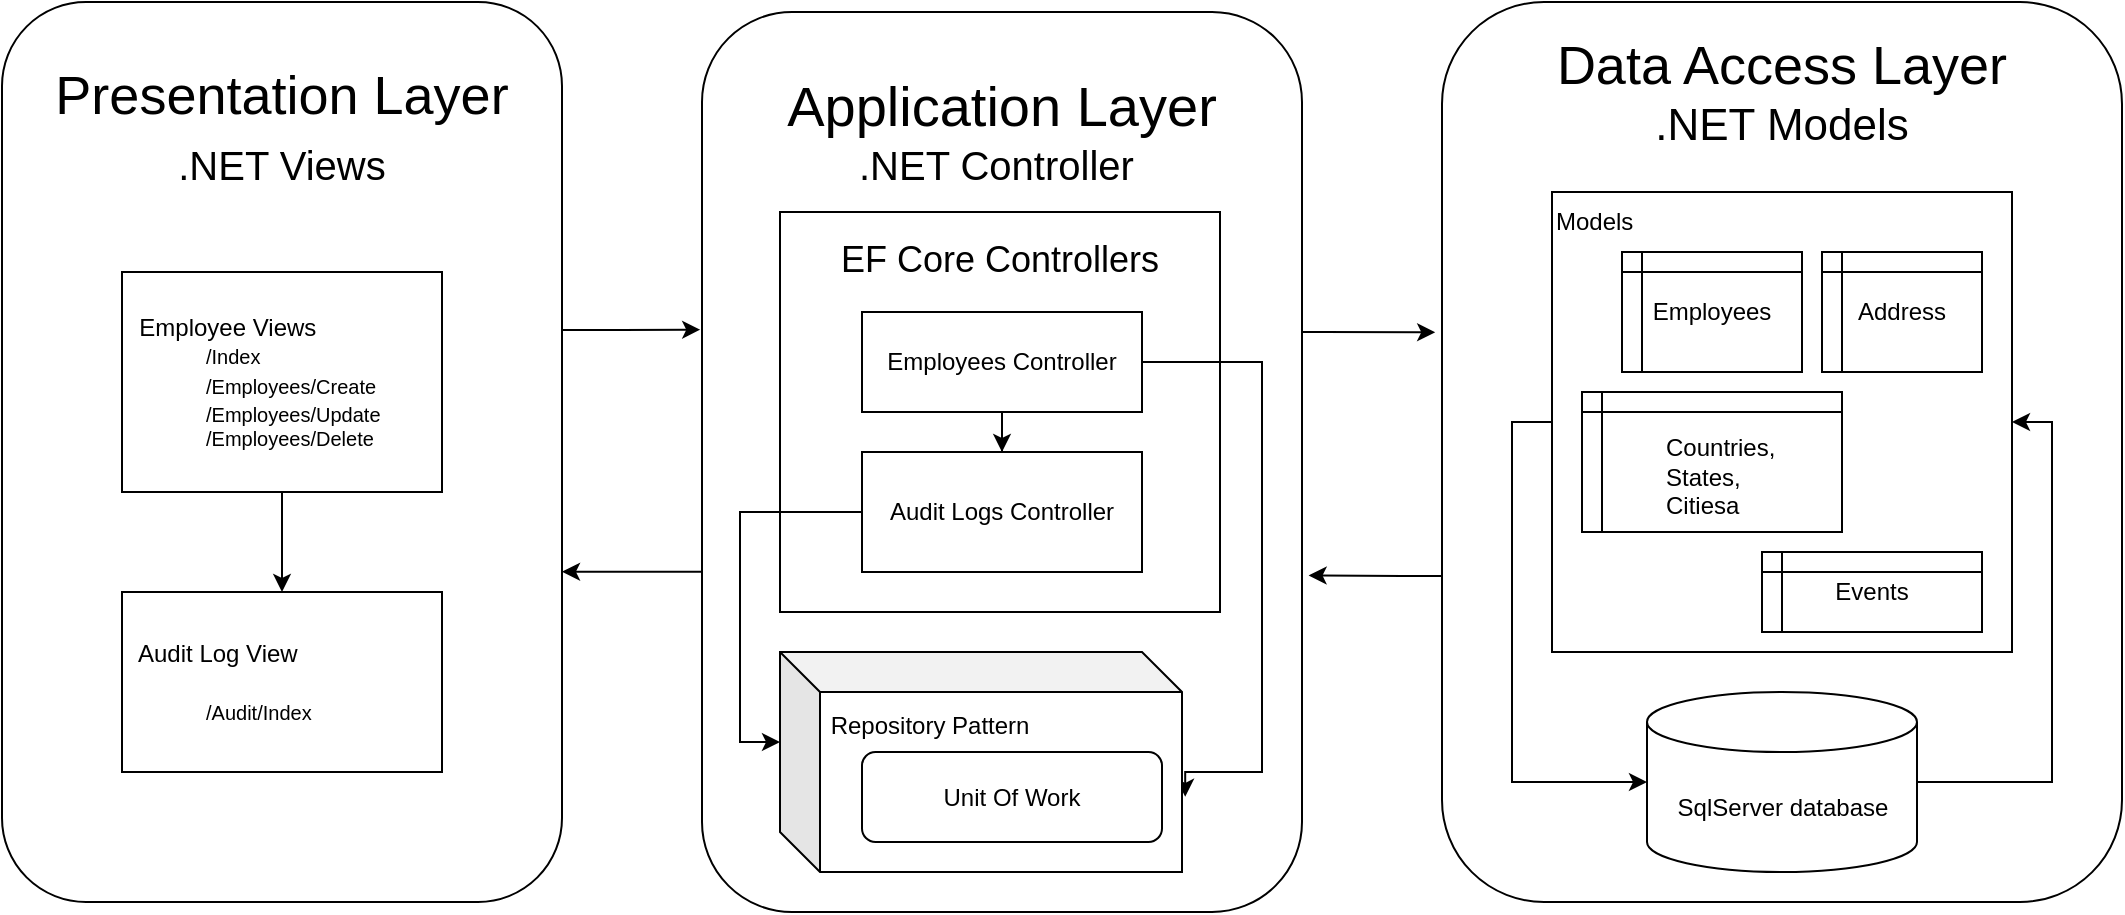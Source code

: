 <mxfile version="21.6.7" type="github">
  <diagram name="Page-1" id="90a13364-a465-7bf4-72fc-28e22215d7a0">
    <mxGraphModel dx="2172" dy="3488" grid="1" gridSize="10" guides="1" tooltips="1" connect="1" arrows="1" fold="1" page="1" pageScale="1.5" pageWidth="1169" pageHeight="826" background="none" math="0" shadow="0">
      <root>
        <mxCell id="0" style=";html=1;" />
        <mxCell id="1" style=";html=1;" parent="0" />
        <mxCell id="S3np2wyYtWhF908Oe0H_-33" style="edgeStyle=orthogonalEdgeStyle;rounded=0;orthogonalLoop=1;jettySize=auto;html=1;entryX=-0.003;entryY=0.353;entryDx=0;entryDy=0;entryPerimeter=0;" edge="1" parent="1" source="S3np2wyYtWhF908Oe0H_-2" target="S3np2wyYtWhF908Oe0H_-3">
          <mxGeometry relative="1" as="geometry">
            <Array as="points">
              <mxPoint x="630" y="559" />
              <mxPoint x="630" y="559" />
            </Array>
          </mxGeometry>
        </mxCell>
        <mxCell id="S3np2wyYtWhF908Oe0H_-2" value="&lt;font style=&quot;font-size: 27px;&quot;&gt;Presentation Layer&lt;br&gt;&lt;/font&gt;&lt;font style=&quot;font-size: 20px;&quot;&gt;.NET Views&lt;/font&gt;&lt;font style=&quot;font-size: 27px;&quot;&gt;&lt;br&gt;&lt;br&gt;&lt;br&gt;&lt;br&gt;&lt;br&gt;&lt;br&gt;&lt;br&gt;&lt;br&gt;&lt;br&gt;&lt;br&gt;&lt;br&gt;&lt;/font&gt;" style="rounded=1;whiteSpace=wrap;html=1;" vertex="1" parent="1">
          <mxGeometry x="320" y="395" width="280" height="450" as="geometry" />
        </mxCell>
        <mxCell id="S3np2wyYtWhF908Oe0H_-34" style="edgeStyle=orthogonalEdgeStyle;rounded=0;orthogonalLoop=1;jettySize=auto;html=1;entryX=1;entryY=0.633;entryDx=0;entryDy=0;entryPerimeter=0;" edge="1" parent="1" source="S3np2wyYtWhF908Oe0H_-3" target="S3np2wyYtWhF908Oe0H_-2">
          <mxGeometry relative="1" as="geometry">
            <Array as="points">
              <mxPoint x="680" y="680" />
              <mxPoint x="680" y="680" />
            </Array>
          </mxGeometry>
        </mxCell>
        <mxCell id="S3np2wyYtWhF908Oe0H_-35" style="edgeStyle=orthogonalEdgeStyle;rounded=0;orthogonalLoop=1;jettySize=auto;html=1;entryX=-0.01;entryY=0.367;entryDx=0;entryDy=0;entryPerimeter=0;" edge="1" parent="1" source="S3np2wyYtWhF908Oe0H_-3" target="S3np2wyYtWhF908Oe0H_-4">
          <mxGeometry relative="1" as="geometry">
            <Array as="points">
              <mxPoint x="980" y="560" />
              <mxPoint x="980" y="560" />
            </Array>
          </mxGeometry>
        </mxCell>
        <mxCell id="S3np2wyYtWhF908Oe0H_-3" value="&lt;font&gt;&lt;span style=&quot;font-size: 28px;&quot;&gt;Application Layer&lt;/span&gt;&lt;/font&gt;&lt;font style=&quot;&quot;&gt;&lt;br&gt;&lt;font style=&quot;font-size: 20px;&quot;&gt;.NET Controller&amp;nbsp;&lt;/font&gt;&lt;/font&gt;&lt;font&gt;&lt;br&gt;&lt;br&gt;&lt;br&gt;&lt;br&gt;&lt;br&gt;&lt;br&gt;&lt;br&gt;&lt;br&gt;&lt;br&gt;&lt;br&gt;&lt;br&gt;&lt;br&gt;&lt;br&gt;&lt;br&gt;&lt;br&gt;&lt;br&gt;&lt;br&gt;&lt;br&gt;&lt;br&gt;&lt;br&gt;&lt;br&gt;&lt;br&gt;&lt;br&gt;&lt;br&gt;&lt;/font&gt;" style="rounded=1;whiteSpace=wrap;html=1;align=center;" vertex="1" parent="1">
          <mxGeometry x="670" y="400" width="300" height="450" as="geometry" />
        </mxCell>
        <mxCell id="S3np2wyYtWhF908Oe0H_-37" style="edgeStyle=orthogonalEdgeStyle;rounded=0;orthogonalLoop=1;jettySize=auto;html=1;entryX=1.011;entryY=0.626;entryDx=0;entryDy=0;entryPerimeter=0;" edge="1" parent="1" source="S3np2wyYtWhF908Oe0H_-4" target="S3np2wyYtWhF908Oe0H_-3">
          <mxGeometry relative="1" as="geometry">
            <Array as="points">
              <mxPoint x="1020" y="682" />
              <mxPoint x="1020" y="682" />
            </Array>
          </mxGeometry>
        </mxCell>
        <mxCell id="S3np2wyYtWhF908Oe0H_-4" value="&lt;font&gt;&lt;span style=&quot;font-size: 27px;&quot;&gt;Data Access Layer&lt;/span&gt;&lt;br&gt;&lt;/font&gt;&lt;font style=&quot;font-size: 22px;&quot;&gt;.NET Models&lt;/font&gt;&lt;font&gt;&lt;br&gt;&lt;br&gt;&lt;br&gt;&lt;br&gt;&lt;br&gt;&lt;br&gt;&lt;br&gt;&lt;br&gt;&lt;br&gt;&lt;br&gt;&lt;br&gt;&lt;br&gt;&lt;br&gt;&lt;br&gt;&lt;br&gt;&lt;br&gt;&lt;br&gt;&lt;br&gt;&lt;br&gt;&lt;br&gt;&lt;br&gt;&lt;br&gt;&lt;br&gt;&lt;br&gt;&lt;br&gt;&lt;br&gt;&lt;/font&gt;" style="rounded=1;whiteSpace=wrap;html=1;" vertex="1" parent="1">
          <mxGeometry x="1040" y="395" width="340" height="450" as="geometry" />
        </mxCell>
        <mxCell id="S3np2wyYtWhF908Oe0H_-9" style="edgeStyle=orthogonalEdgeStyle;rounded=0;orthogonalLoop=1;jettySize=auto;html=1;" edge="1" parent="1" source="S3np2wyYtWhF908Oe0H_-5" target="S3np2wyYtWhF908Oe0H_-6">
          <mxGeometry relative="1" as="geometry" />
        </mxCell>
        <mxCell id="S3np2wyYtWhF908Oe0H_-5" value="&lt;blockquote style=&quot;margin: 0 0 0 40px; border: none; padding: 0px;&quot;&gt;&lt;/blockquote&gt;&lt;span style=&quot;background-color: initial;&quot;&gt;&amp;nbsp; Employee Views&lt;/span&gt;&lt;br style=&quot;border-color: var(--border-color);&quot;&gt;&lt;blockquote style=&quot;margin: 0 0 0 40px; border: none; padding: 0px;&quot;&gt;&lt;span style=&quot;background-color: initial; font-size: 10px;&quot;&gt;/Index&lt;/span&gt;&lt;br style=&quot;border-color: var(--border-color);&quot;&gt;&lt;span style=&quot;border-color: var(--border-color); background-color: initial; font-size: 10px;&quot;&gt;/Employees/Create&lt;/span&gt;&lt;span style=&quot;background-color: initial; font-size: 10px;&quot;&gt;&lt;br&gt;&lt;/span&gt;&lt;font style=&quot;font-size: 10px;&quot;&gt;&lt;span style=&quot;border-color: var(--border-color); background-color: initial;&quot;&gt;/Employees/Update&lt;/span&gt;&lt;div style=&quot;&quot;&gt;&lt;span style=&quot;border-color: var(--border-color); background-color: initial;&quot;&gt;/Employees/Delete&lt;/span&gt;&lt;br&gt;&lt;/div&gt;&lt;/font&gt;&lt;/blockquote&gt;" style="rounded=0;whiteSpace=wrap;html=1;align=left;" vertex="1" parent="1">
          <mxGeometry x="380" y="530" width="160" height="110" as="geometry" />
        </mxCell>
        <mxCell id="S3np2wyYtWhF908Oe0H_-6" value="&amp;nbsp; Audit Log View&lt;br&gt;&lt;font style=&quot;font-size: 10px;&quot;&gt;&lt;br&gt;&lt;/font&gt;&lt;blockquote style=&quot;margin: 0 0 0 40px; border: none; padding: 0px;&quot;&gt;&lt;font style=&quot;font-size: 10px;&quot;&gt;/Audit/Index&lt;/font&gt;&lt;br&gt;&lt;/blockquote&gt;" style="rounded=0;whiteSpace=wrap;html=1;align=left;" vertex="1" parent="1">
          <mxGeometry x="380" y="690" width="160" height="90" as="geometry" />
        </mxCell>
        <mxCell id="S3np2wyYtWhF908Oe0H_-11" value="&lt;font style=&quot;font-size: 18px;&quot;&gt;EF Core Controllers&lt;br&gt;&lt;br&gt;&lt;br&gt;&lt;br&gt;&lt;br&gt;&lt;br&gt;&lt;br&gt;&lt;br&gt;&lt;/font&gt;" style="rounded=0;whiteSpace=wrap;html=1;" vertex="1" parent="1">
          <mxGeometry x="709" y="500" width="220" height="200" as="geometry" />
        </mxCell>
        <mxCell id="S3np2wyYtWhF908Oe0H_-14" style="edgeStyle=orthogonalEdgeStyle;rounded=0;orthogonalLoop=1;jettySize=auto;html=1;entryX=0.5;entryY=0;entryDx=0;entryDy=0;" edge="1" parent="1" source="S3np2wyYtWhF908Oe0H_-12" target="S3np2wyYtWhF908Oe0H_-13">
          <mxGeometry relative="1" as="geometry" />
        </mxCell>
        <mxCell id="S3np2wyYtWhF908Oe0H_-41" style="edgeStyle=orthogonalEdgeStyle;rounded=0;orthogonalLoop=1;jettySize=auto;html=1;entryX=1.008;entryY=0.658;entryDx=0;entryDy=0;entryPerimeter=0;" edge="1" parent="1" source="S3np2wyYtWhF908Oe0H_-12" target="S3np2wyYtWhF908Oe0H_-39">
          <mxGeometry relative="1" as="geometry">
            <Array as="points">
              <mxPoint x="950" y="575" />
              <mxPoint x="950" y="780" />
              <mxPoint x="912" y="780" />
            </Array>
          </mxGeometry>
        </mxCell>
        <mxCell id="S3np2wyYtWhF908Oe0H_-12" value="Employees Controller" style="rounded=0;whiteSpace=wrap;html=1;" vertex="1" parent="1">
          <mxGeometry x="750" y="550" width="140" height="50" as="geometry" />
        </mxCell>
        <mxCell id="S3np2wyYtWhF908Oe0H_-43" style="edgeStyle=orthogonalEdgeStyle;rounded=0;orthogonalLoop=1;jettySize=auto;html=1;entryX=0;entryY=0;entryDx=0;entryDy=45;entryPerimeter=0;" edge="1" parent="1" source="S3np2wyYtWhF908Oe0H_-13" target="S3np2wyYtWhF908Oe0H_-39">
          <mxGeometry relative="1" as="geometry">
            <Array as="points">
              <mxPoint x="689" y="650" />
              <mxPoint x="689" y="765" />
            </Array>
          </mxGeometry>
        </mxCell>
        <mxCell id="S3np2wyYtWhF908Oe0H_-13" value="Audit Logs Controller" style="rounded=0;whiteSpace=wrap;html=1;" vertex="1" parent="1">
          <mxGeometry x="750" y="620" width="140" height="60" as="geometry" />
        </mxCell>
        <mxCell id="S3np2wyYtWhF908Oe0H_-31" style="edgeStyle=orthogonalEdgeStyle;rounded=0;orthogonalLoop=1;jettySize=auto;html=1;entryX=1;entryY=0.5;entryDx=0;entryDy=0;" edge="1" parent="1" source="S3np2wyYtWhF908Oe0H_-15" target="S3np2wyYtWhF908Oe0H_-21">
          <mxGeometry relative="1" as="geometry">
            <Array as="points">
              <mxPoint x="1345" y="785" />
              <mxPoint x="1345" y="605" />
            </Array>
          </mxGeometry>
        </mxCell>
        <mxCell id="S3np2wyYtWhF908Oe0H_-15" value="SqlServer database" style="shape=cylinder3;whiteSpace=wrap;html=1;boundedLbl=1;backgroundOutline=1;size=15;" vertex="1" parent="1">
          <mxGeometry x="1142.5" y="740" width="135" height="90" as="geometry" />
        </mxCell>
        <mxCell id="S3np2wyYtWhF908Oe0H_-28" style="edgeStyle=orthogonalEdgeStyle;rounded=0;orthogonalLoop=1;jettySize=auto;html=1;exitX=0;exitY=0.5;exitDx=0;exitDy=0;entryX=0;entryY=0.5;entryDx=0;entryDy=0;entryPerimeter=0;" edge="1" parent="1" source="S3np2wyYtWhF908Oe0H_-21" target="S3np2wyYtWhF908Oe0H_-15">
          <mxGeometry relative="1" as="geometry" />
        </mxCell>
        <mxCell id="S3np2wyYtWhF908Oe0H_-21" value="Models&lt;br&gt;&lt;br&gt;&lt;br&gt;&lt;br&gt;&lt;br&gt;&lt;br&gt;&lt;br&gt;&lt;br&gt;&lt;br&gt;&lt;br&gt;&lt;br&gt;&lt;br&gt;&lt;br&gt;&lt;br&gt;&lt;br&gt;" style="whiteSpace=wrap;html=1;aspect=fixed;align=left;" vertex="1" parent="1">
          <mxGeometry x="1095" y="490" width="230" height="230" as="geometry" />
        </mxCell>
        <mxCell id="S3np2wyYtWhF908Oe0H_-22" value="Employees" style="shape=internalStorage;whiteSpace=wrap;html=1;backgroundOutline=1;dx=10;dy=10;" vertex="1" parent="1">
          <mxGeometry x="1130" y="520" width="90" height="60" as="geometry" />
        </mxCell>
        <mxCell id="S3np2wyYtWhF908Oe0H_-23" value="Address" style="shape=internalStorage;whiteSpace=wrap;html=1;backgroundOutline=1;dx=10;dy=10;" vertex="1" parent="1">
          <mxGeometry x="1230" y="520" width="80" height="60" as="geometry" />
        </mxCell>
        <mxCell id="S3np2wyYtWhF908Oe0H_-24" value="Events" style="shape=internalStorage;whiteSpace=wrap;html=1;backgroundOutline=1;dx=10;dy=10;" vertex="1" parent="1">
          <mxGeometry x="1200" y="670" width="110" height="40" as="geometry" />
        </mxCell>
        <mxCell id="S3np2wyYtWhF908Oe0H_-25" value="&lt;blockquote style=&quot;margin: 0 0 0 40px; border: none; padding: 0px;&quot;&gt;&lt;br&gt;&lt;/blockquote&gt;&lt;blockquote style=&quot;margin: 0 0 0 40px; border: none; padding: 0px;&quot;&gt;Countries,&lt;br&gt;States,&lt;br&gt;Citiesa&lt;/blockquote&gt;" style="shape=internalStorage;whiteSpace=wrap;html=1;backgroundOutline=1;dx=10;dy=10;align=left;" vertex="1" parent="1">
          <mxGeometry x="1110" y="590" width="130" height="70" as="geometry" />
        </mxCell>
        <mxCell id="S3np2wyYtWhF908Oe0H_-38" style="edgeStyle=orthogonalEdgeStyle;rounded=0;orthogonalLoop=1;jettySize=auto;html=1;exitX=0.5;exitY=1;exitDx=0;exitDy=0;" edge="1" parent="1" source="S3np2wyYtWhF908Oe0H_-11" target="S3np2wyYtWhF908Oe0H_-11">
          <mxGeometry relative="1" as="geometry" />
        </mxCell>
        <mxCell id="S3np2wyYtWhF908Oe0H_-39" value="&amp;nbsp;Repository Pattern&amp;nbsp;&lt;font style=&quot;font-size: 2px;&quot;&gt;&lt;br&gt;&lt;br&gt;&lt;br&gt;&lt;/font&gt;&lt;br&gt;&lt;br&gt;" style="shape=cube;whiteSpace=wrap;html=1;boundedLbl=1;backgroundOutline=1;darkOpacity=0.05;darkOpacity2=0.1;align=left;" vertex="1" parent="1">
          <mxGeometry x="709" y="720" width="201" height="110" as="geometry" />
        </mxCell>
        <mxCell id="S3np2wyYtWhF908Oe0H_-40" value="Unit Of Work" style="rounded=1;whiteSpace=wrap;html=1;" vertex="1" parent="1">
          <mxGeometry x="750" y="770" width="150" height="45" as="geometry" />
        </mxCell>
      </root>
    </mxGraphModel>
  </diagram>
</mxfile>
